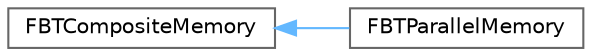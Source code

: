 digraph "Graphical Class Hierarchy"
{
 // INTERACTIVE_SVG=YES
 // LATEX_PDF_SIZE
  bgcolor="transparent";
  edge [fontname=Helvetica,fontsize=10,labelfontname=Helvetica,labelfontsize=10];
  node [fontname=Helvetica,fontsize=10,shape=box,height=0.2,width=0.4];
  rankdir="LR";
  Node0 [id="Node000000",label="FBTCompositeMemory",height=0.2,width=0.4,color="grey40", fillcolor="white", style="filled",URL="$de/df8/structFBTCompositeMemory.html",tooltip=" "];
  Node0 -> Node1 [id="edge3435_Node000000_Node000001",dir="back",color="steelblue1",style="solid",tooltip=" "];
  Node1 [id="Node000001",label="FBTParallelMemory",height=0.2,width=0.4,color="grey40", fillcolor="white", style="filled",URL="$db/d1a/structFBTParallelMemory.html",tooltip=" "];
}
